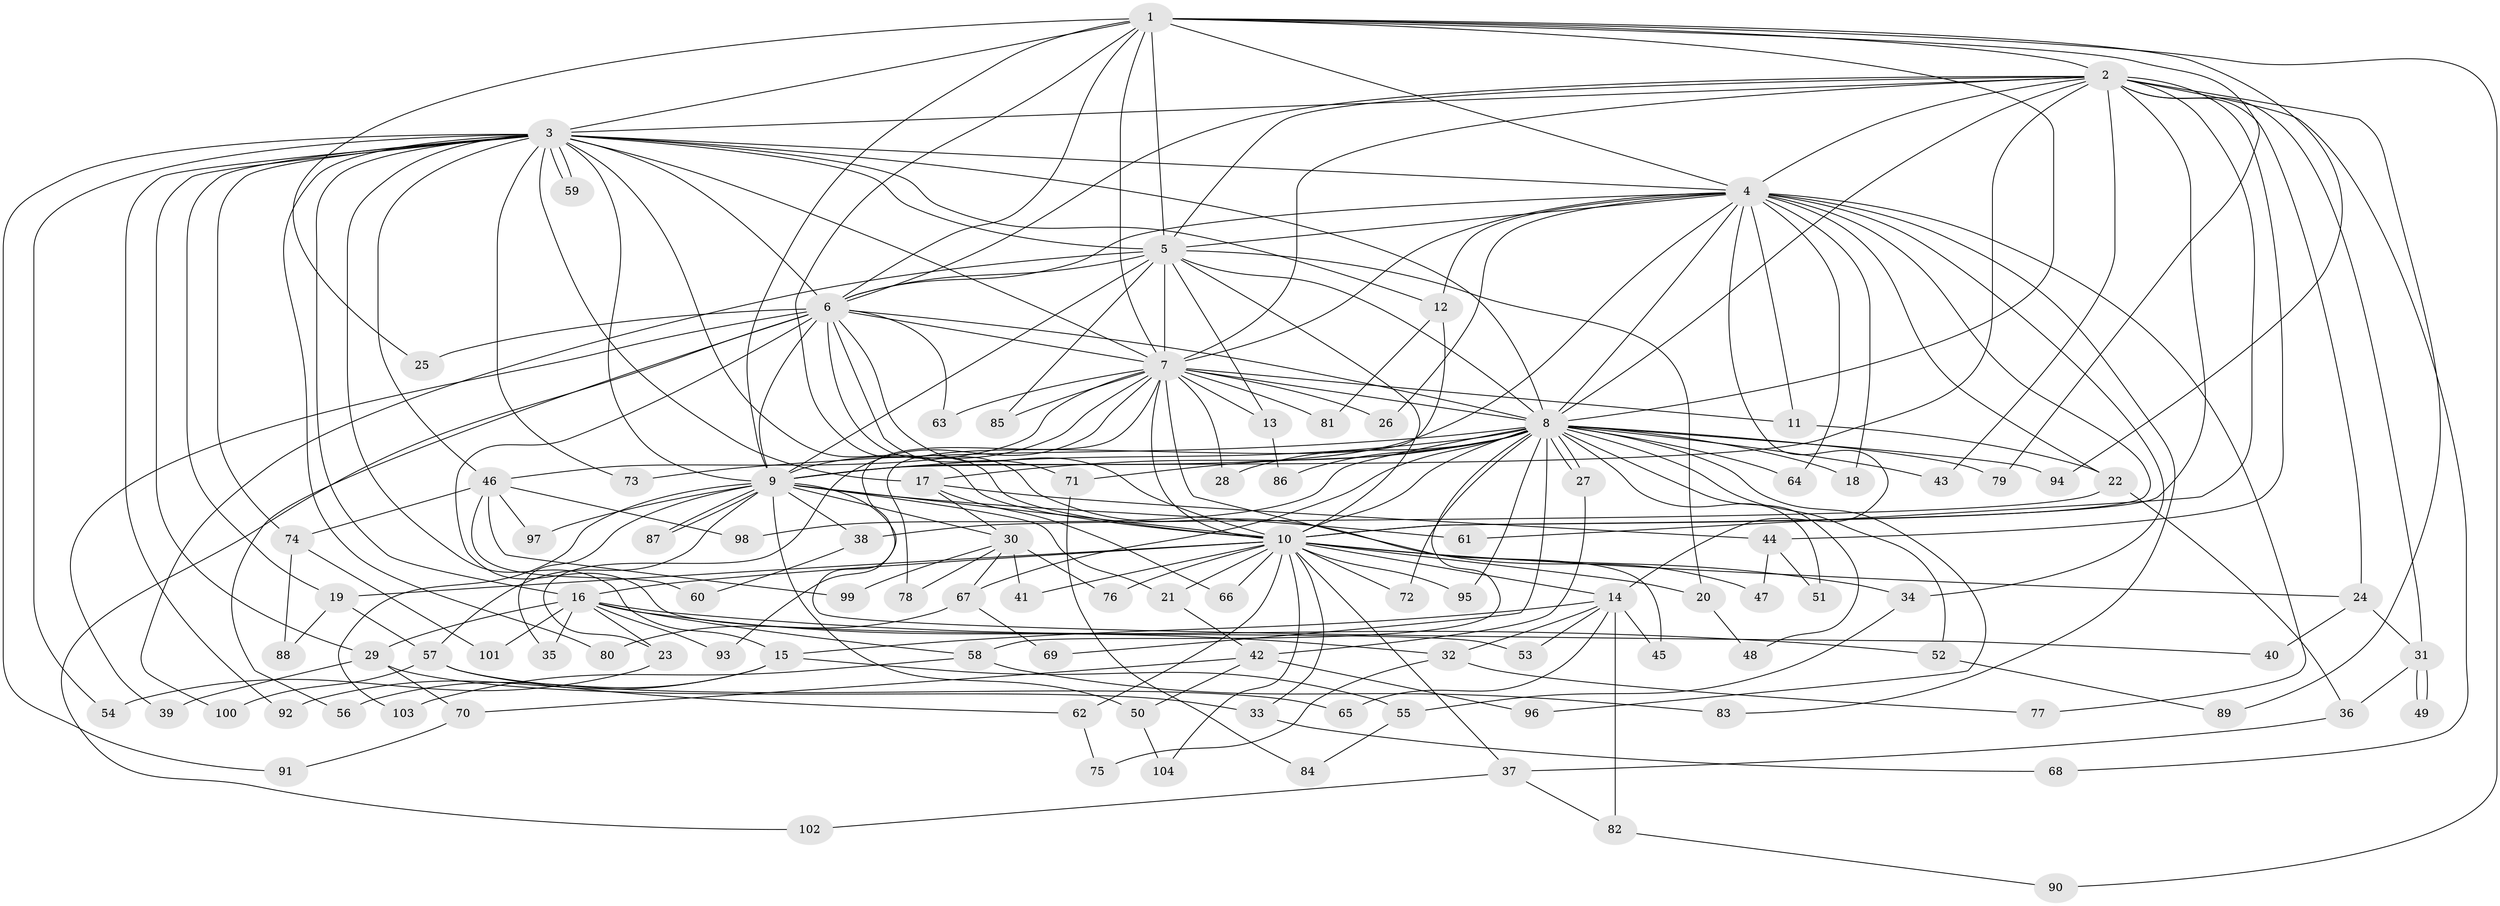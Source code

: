 // Generated by graph-tools (version 1.1) at 2025/13/03/09/25 04:13:48]
// undirected, 104 vertices, 233 edges
graph export_dot {
graph [start="1"]
  node [color=gray90,style=filled];
  1;
  2;
  3;
  4;
  5;
  6;
  7;
  8;
  9;
  10;
  11;
  12;
  13;
  14;
  15;
  16;
  17;
  18;
  19;
  20;
  21;
  22;
  23;
  24;
  25;
  26;
  27;
  28;
  29;
  30;
  31;
  32;
  33;
  34;
  35;
  36;
  37;
  38;
  39;
  40;
  41;
  42;
  43;
  44;
  45;
  46;
  47;
  48;
  49;
  50;
  51;
  52;
  53;
  54;
  55;
  56;
  57;
  58;
  59;
  60;
  61;
  62;
  63;
  64;
  65;
  66;
  67;
  68;
  69;
  70;
  71;
  72;
  73;
  74;
  75;
  76;
  77;
  78;
  79;
  80;
  81;
  82;
  83;
  84;
  85;
  86;
  87;
  88;
  89;
  90;
  91;
  92;
  93;
  94;
  95;
  96;
  97;
  98;
  99;
  100;
  101;
  102;
  103;
  104;
  1 -- 2;
  1 -- 3;
  1 -- 4;
  1 -- 5;
  1 -- 6;
  1 -- 7;
  1 -- 8;
  1 -- 9;
  1 -- 10;
  1 -- 25;
  1 -- 79;
  1 -- 90;
  1 -- 94;
  2 -- 3;
  2 -- 4;
  2 -- 5;
  2 -- 6;
  2 -- 7;
  2 -- 8;
  2 -- 9;
  2 -- 10;
  2 -- 24;
  2 -- 31;
  2 -- 43;
  2 -- 44;
  2 -- 61;
  2 -- 68;
  2 -- 89;
  3 -- 4;
  3 -- 5;
  3 -- 6;
  3 -- 7;
  3 -- 8;
  3 -- 9;
  3 -- 10;
  3 -- 12;
  3 -- 15;
  3 -- 16;
  3 -- 17;
  3 -- 19;
  3 -- 29;
  3 -- 46;
  3 -- 54;
  3 -- 59;
  3 -- 59;
  3 -- 73;
  3 -- 74;
  3 -- 80;
  3 -- 91;
  3 -- 92;
  4 -- 5;
  4 -- 6;
  4 -- 7;
  4 -- 8;
  4 -- 9;
  4 -- 10;
  4 -- 11;
  4 -- 12;
  4 -- 14;
  4 -- 18;
  4 -- 22;
  4 -- 26;
  4 -- 34;
  4 -- 64;
  4 -- 77;
  4 -- 83;
  5 -- 6;
  5 -- 7;
  5 -- 8;
  5 -- 9;
  5 -- 10;
  5 -- 13;
  5 -- 20;
  5 -- 85;
  5 -- 100;
  6 -- 7;
  6 -- 8;
  6 -- 9;
  6 -- 10;
  6 -- 25;
  6 -- 39;
  6 -- 47;
  6 -- 53;
  6 -- 56;
  6 -- 63;
  6 -- 71;
  6 -- 102;
  7 -- 8;
  7 -- 9;
  7 -- 10;
  7 -- 11;
  7 -- 13;
  7 -- 23;
  7 -- 26;
  7 -- 28;
  7 -- 45;
  7 -- 46;
  7 -- 63;
  7 -- 81;
  7 -- 85;
  7 -- 93;
  8 -- 9;
  8 -- 10;
  8 -- 17;
  8 -- 18;
  8 -- 27;
  8 -- 27;
  8 -- 28;
  8 -- 43;
  8 -- 48;
  8 -- 51;
  8 -- 52;
  8 -- 58;
  8 -- 64;
  8 -- 67;
  8 -- 69;
  8 -- 71;
  8 -- 72;
  8 -- 73;
  8 -- 79;
  8 -- 86;
  8 -- 94;
  8 -- 95;
  8 -- 96;
  8 -- 98;
  9 -- 10;
  9 -- 21;
  9 -- 30;
  9 -- 35;
  9 -- 38;
  9 -- 40;
  9 -- 50;
  9 -- 57;
  9 -- 61;
  9 -- 87;
  9 -- 87;
  9 -- 97;
  9 -- 103;
  10 -- 14;
  10 -- 16;
  10 -- 19;
  10 -- 20;
  10 -- 21;
  10 -- 24;
  10 -- 33;
  10 -- 34;
  10 -- 37;
  10 -- 41;
  10 -- 62;
  10 -- 66;
  10 -- 72;
  10 -- 76;
  10 -- 95;
  10 -- 104;
  11 -- 22;
  12 -- 78;
  12 -- 81;
  13 -- 86;
  14 -- 15;
  14 -- 32;
  14 -- 45;
  14 -- 53;
  14 -- 65;
  14 -- 82;
  15 -- 55;
  15 -- 56;
  15 -- 92;
  16 -- 23;
  16 -- 29;
  16 -- 32;
  16 -- 35;
  16 -- 52;
  16 -- 58;
  16 -- 93;
  16 -- 101;
  17 -- 30;
  17 -- 44;
  17 -- 66;
  19 -- 57;
  19 -- 88;
  20 -- 48;
  21 -- 42;
  22 -- 36;
  22 -- 38;
  23 -- 54;
  24 -- 31;
  24 -- 40;
  27 -- 42;
  29 -- 33;
  29 -- 39;
  29 -- 70;
  30 -- 41;
  30 -- 67;
  30 -- 76;
  30 -- 78;
  30 -- 99;
  31 -- 36;
  31 -- 49;
  31 -- 49;
  32 -- 75;
  32 -- 77;
  33 -- 68;
  34 -- 55;
  36 -- 37;
  37 -- 82;
  37 -- 102;
  38 -- 60;
  42 -- 50;
  42 -- 70;
  42 -- 96;
  44 -- 47;
  44 -- 51;
  46 -- 60;
  46 -- 74;
  46 -- 97;
  46 -- 98;
  46 -- 99;
  50 -- 104;
  52 -- 89;
  55 -- 84;
  57 -- 62;
  57 -- 65;
  57 -- 100;
  58 -- 83;
  58 -- 103;
  62 -- 75;
  67 -- 69;
  67 -- 80;
  70 -- 91;
  71 -- 84;
  74 -- 88;
  74 -- 101;
  82 -- 90;
}
